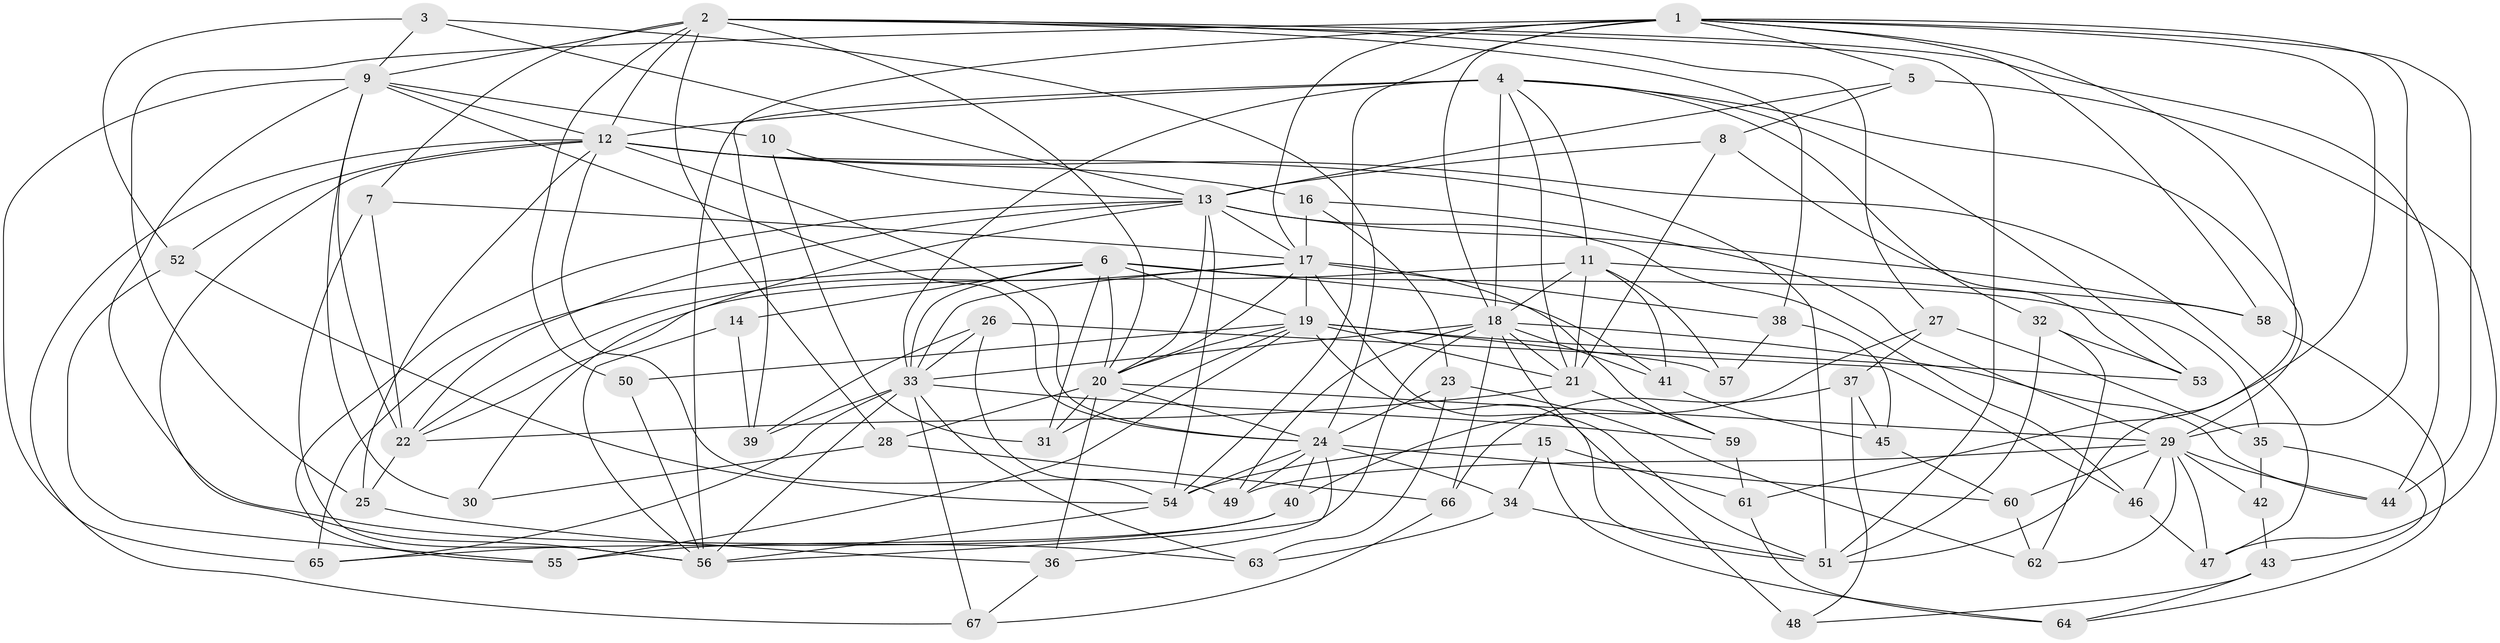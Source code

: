 // original degree distribution, {4: 1.0}
// Generated by graph-tools (version 1.1) at 2025/37/03/09/25 02:37:54]
// undirected, 67 vertices, 185 edges
graph export_dot {
graph [start="1"]
  node [color=gray90,style=filled];
  1;
  2;
  3;
  4;
  5;
  6;
  7;
  8;
  9;
  10;
  11;
  12;
  13;
  14;
  15;
  16;
  17;
  18;
  19;
  20;
  21;
  22;
  23;
  24;
  25;
  26;
  27;
  28;
  29;
  30;
  31;
  32;
  33;
  34;
  35;
  36;
  37;
  38;
  39;
  40;
  41;
  42;
  43;
  44;
  45;
  46;
  47;
  48;
  49;
  50;
  51;
  52;
  53;
  54;
  55;
  56;
  57;
  58;
  59;
  60;
  61;
  62;
  63;
  64;
  65;
  66;
  67;
  1 -- 5 [weight=1.0];
  1 -- 17 [weight=2.0];
  1 -- 18 [weight=1.0];
  1 -- 25 [weight=1.0];
  1 -- 29 [weight=1.0];
  1 -- 39 [weight=1.0];
  1 -- 44 [weight=1.0];
  1 -- 51 [weight=1.0];
  1 -- 54 [weight=1.0];
  1 -- 58 [weight=1.0];
  1 -- 61 [weight=1.0];
  2 -- 7 [weight=1.0];
  2 -- 9 [weight=1.0];
  2 -- 12 [weight=1.0];
  2 -- 20 [weight=1.0];
  2 -- 27 [weight=1.0];
  2 -- 28 [weight=1.0];
  2 -- 38 [weight=1.0];
  2 -- 44 [weight=1.0];
  2 -- 50 [weight=2.0];
  2 -- 51 [weight=2.0];
  3 -- 9 [weight=1.0];
  3 -- 13 [weight=1.0];
  3 -- 24 [weight=1.0];
  3 -- 52 [weight=1.0];
  4 -- 11 [weight=1.0];
  4 -- 12 [weight=1.0];
  4 -- 18 [weight=1.0];
  4 -- 21 [weight=1.0];
  4 -- 29 [weight=1.0];
  4 -- 32 [weight=1.0];
  4 -- 33 [weight=2.0];
  4 -- 53 [weight=1.0];
  4 -- 56 [weight=3.0];
  5 -- 8 [weight=1.0];
  5 -- 13 [weight=1.0];
  5 -- 47 [weight=1.0];
  6 -- 14 [weight=2.0];
  6 -- 19 [weight=2.0];
  6 -- 20 [weight=1.0];
  6 -- 31 [weight=1.0];
  6 -- 33 [weight=1.0];
  6 -- 35 [weight=1.0];
  6 -- 41 [weight=1.0];
  6 -- 65 [weight=1.0];
  7 -- 17 [weight=1.0];
  7 -- 22 [weight=1.0];
  7 -- 56 [weight=1.0];
  8 -- 13 [weight=1.0];
  8 -- 21 [weight=1.0];
  8 -- 53 [weight=1.0];
  9 -- 10 [weight=2.0];
  9 -- 12 [weight=1.0];
  9 -- 22 [weight=2.0];
  9 -- 24 [weight=1.0];
  9 -- 30 [weight=2.0];
  9 -- 63 [weight=1.0];
  9 -- 65 [weight=1.0];
  10 -- 13 [weight=1.0];
  10 -- 31 [weight=1.0];
  11 -- 18 [weight=1.0];
  11 -- 21 [weight=2.0];
  11 -- 22 [weight=1.0];
  11 -- 41 [weight=1.0];
  11 -- 57 [weight=1.0];
  11 -- 58 [weight=1.0];
  12 -- 16 [weight=1.0];
  12 -- 24 [weight=1.0];
  12 -- 25 [weight=1.0];
  12 -- 47 [weight=1.0];
  12 -- 49 [weight=1.0];
  12 -- 51 [weight=1.0];
  12 -- 52 [weight=1.0];
  12 -- 56 [weight=1.0];
  12 -- 67 [weight=1.0];
  13 -- 17 [weight=1.0];
  13 -- 20 [weight=1.0];
  13 -- 22 [weight=1.0];
  13 -- 30 [weight=1.0];
  13 -- 46 [weight=1.0];
  13 -- 54 [weight=1.0];
  13 -- 55 [weight=1.0];
  13 -- 58 [weight=1.0];
  14 -- 39 [weight=1.0];
  14 -- 56 [weight=1.0];
  15 -- 34 [weight=1.0];
  15 -- 54 [weight=1.0];
  15 -- 61 [weight=1.0];
  15 -- 64 [weight=1.0];
  16 -- 17 [weight=1.0];
  16 -- 23 [weight=1.0];
  16 -- 29 [weight=1.0];
  17 -- 19 [weight=1.0];
  17 -- 20 [weight=1.0];
  17 -- 22 [weight=1.0];
  17 -- 33 [weight=1.0];
  17 -- 38 [weight=1.0];
  17 -- 51 [weight=1.0];
  17 -- 59 [weight=1.0];
  18 -- 21 [weight=1.0];
  18 -- 33 [weight=1.0];
  18 -- 41 [weight=1.0];
  18 -- 44 [weight=1.0];
  18 -- 48 [weight=2.0];
  18 -- 49 [weight=1.0];
  18 -- 56 [weight=1.0];
  18 -- 66 [weight=1.0];
  19 -- 20 [weight=1.0];
  19 -- 21 [weight=1.0];
  19 -- 31 [weight=1.0];
  19 -- 50 [weight=1.0];
  19 -- 51 [weight=1.0];
  19 -- 53 [weight=1.0];
  19 -- 55 [weight=1.0];
  19 -- 57 [weight=2.0];
  20 -- 24 [weight=1.0];
  20 -- 28 [weight=1.0];
  20 -- 29 [weight=1.0];
  20 -- 31 [weight=1.0];
  20 -- 36 [weight=1.0];
  21 -- 22 [weight=1.0];
  21 -- 59 [weight=1.0];
  22 -- 25 [weight=1.0];
  23 -- 24 [weight=1.0];
  23 -- 62 [weight=1.0];
  23 -- 63 [weight=1.0];
  24 -- 34 [weight=1.0];
  24 -- 36 [weight=1.0];
  24 -- 40 [weight=1.0];
  24 -- 49 [weight=1.0];
  24 -- 54 [weight=2.0];
  24 -- 60 [weight=1.0];
  25 -- 36 [weight=1.0];
  26 -- 33 [weight=1.0];
  26 -- 39 [weight=1.0];
  26 -- 46 [weight=1.0];
  26 -- 54 [weight=1.0];
  27 -- 35 [weight=1.0];
  27 -- 37 [weight=1.0];
  27 -- 40 [weight=1.0];
  28 -- 30 [weight=1.0];
  28 -- 66 [weight=1.0];
  29 -- 42 [weight=2.0];
  29 -- 44 [weight=1.0];
  29 -- 46 [weight=1.0];
  29 -- 47 [weight=1.0];
  29 -- 49 [weight=1.0];
  29 -- 60 [weight=1.0];
  29 -- 62 [weight=1.0];
  32 -- 51 [weight=1.0];
  32 -- 53 [weight=1.0];
  32 -- 62 [weight=1.0];
  33 -- 39 [weight=1.0];
  33 -- 56 [weight=1.0];
  33 -- 59 [weight=1.0];
  33 -- 63 [weight=1.0];
  33 -- 65 [weight=1.0];
  33 -- 67 [weight=1.0];
  34 -- 51 [weight=1.0];
  34 -- 63 [weight=1.0];
  35 -- 42 [weight=1.0];
  35 -- 43 [weight=1.0];
  36 -- 67 [weight=1.0];
  37 -- 45 [weight=1.0];
  37 -- 48 [weight=1.0];
  37 -- 66 [weight=1.0];
  38 -- 45 [weight=1.0];
  38 -- 57 [weight=1.0];
  40 -- 55 [weight=1.0];
  40 -- 65 [weight=1.0];
  41 -- 45 [weight=1.0];
  42 -- 43 [weight=1.0];
  43 -- 48 [weight=1.0];
  43 -- 64 [weight=1.0];
  45 -- 60 [weight=1.0];
  46 -- 47 [weight=1.0];
  50 -- 56 [weight=1.0];
  52 -- 54 [weight=1.0];
  52 -- 55 [weight=1.0];
  54 -- 56 [weight=1.0];
  58 -- 64 [weight=1.0];
  59 -- 61 [weight=1.0];
  60 -- 62 [weight=1.0];
  61 -- 64 [weight=1.0];
  66 -- 67 [weight=1.0];
}
